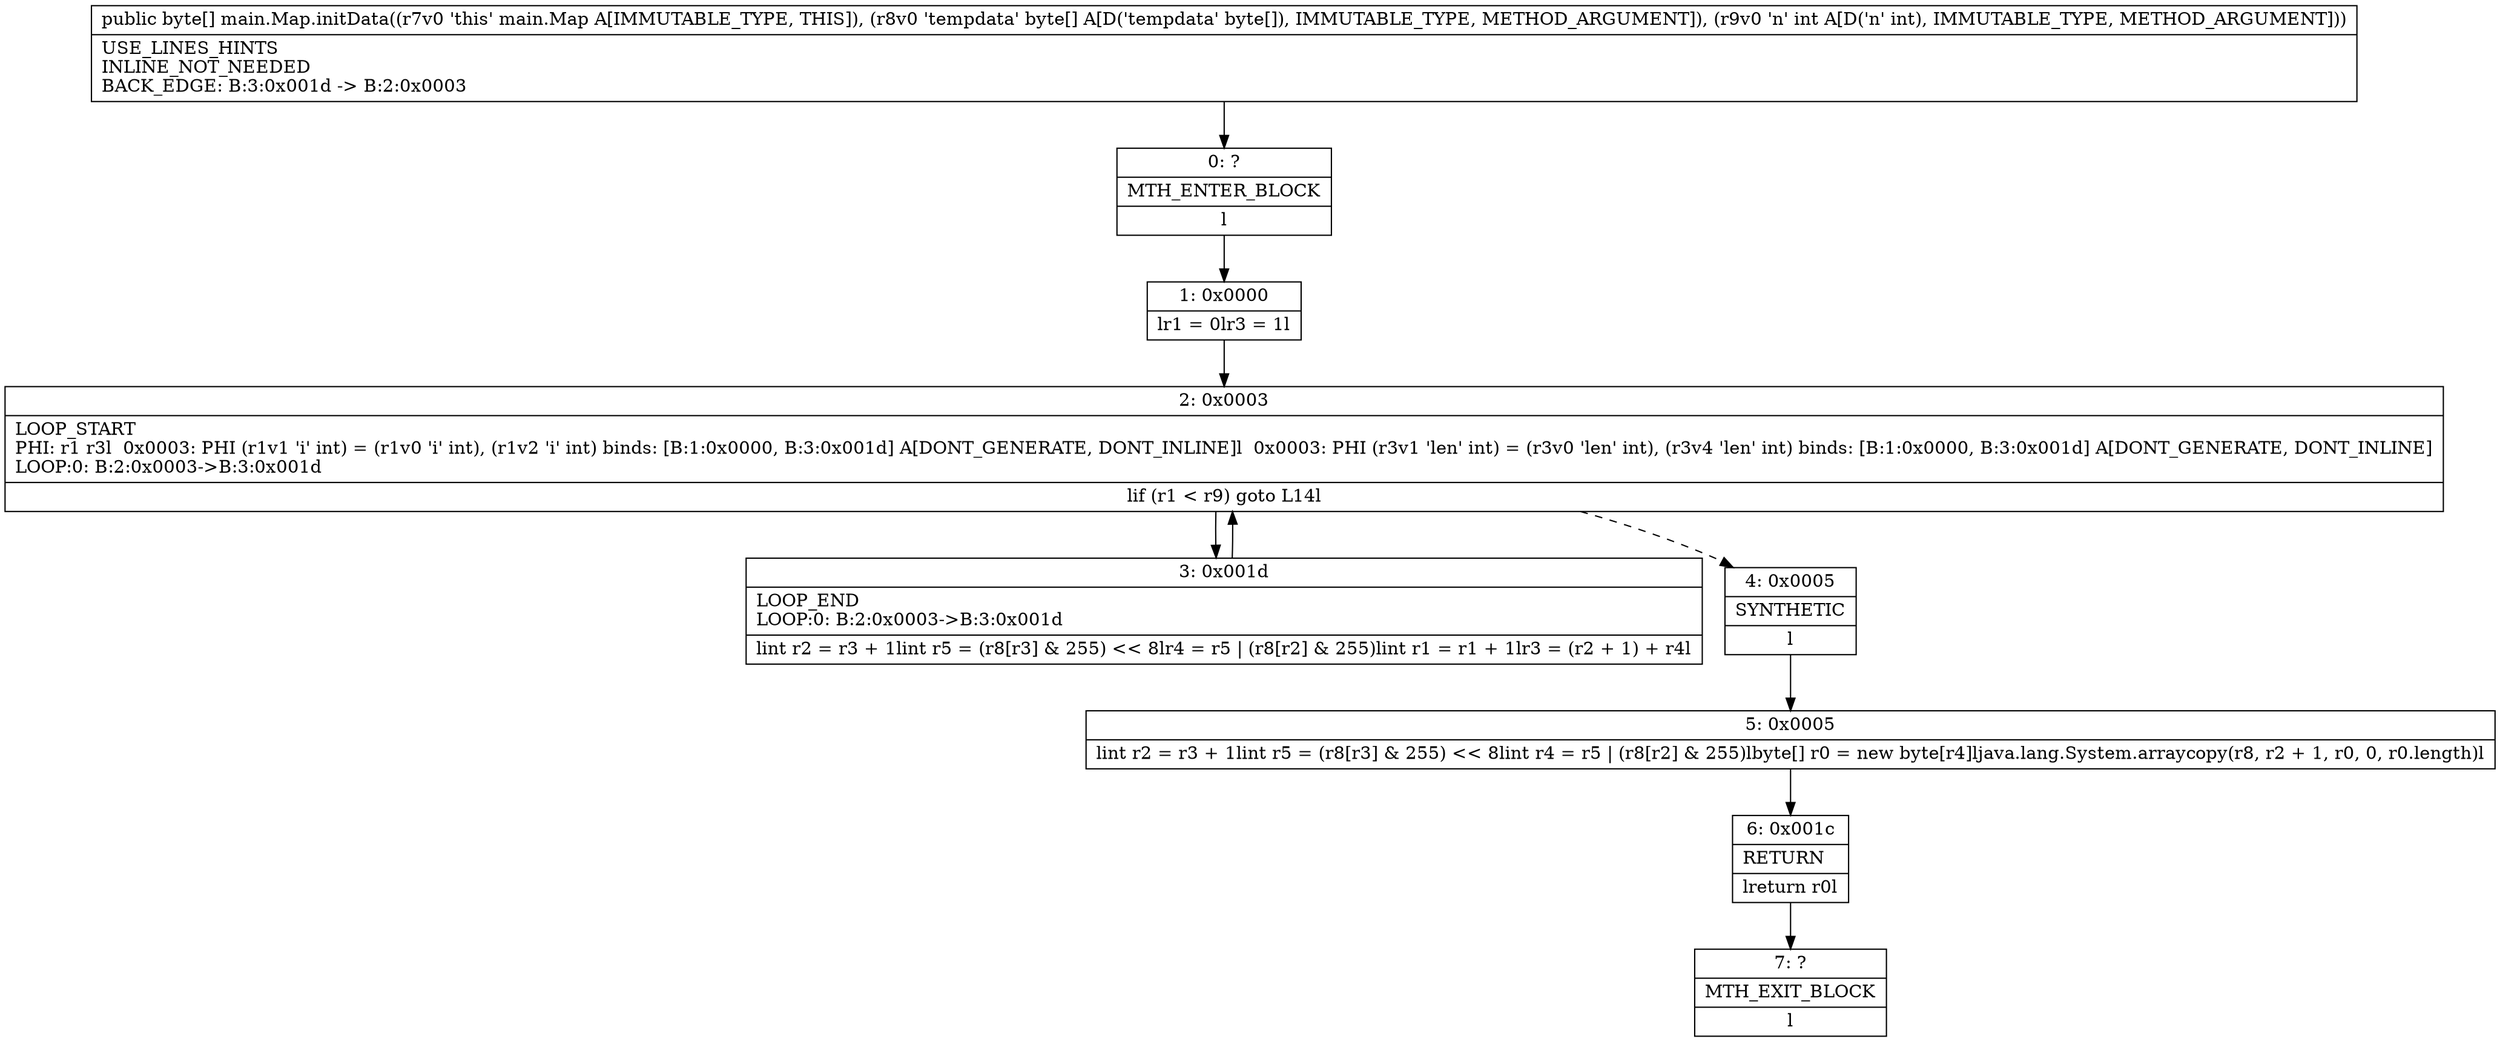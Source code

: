 digraph "CFG formain.Map.initData([BI)[B" {
Node_0 [shape=record,label="{0\:\ ?|MTH_ENTER_BLOCK\l|l}"];
Node_1 [shape=record,label="{1\:\ 0x0000|lr1 = 0lr3 = 1l}"];
Node_2 [shape=record,label="{2\:\ 0x0003|LOOP_START\lPHI: r1 r3l  0x0003: PHI (r1v1 'i' int) = (r1v0 'i' int), (r1v2 'i' int) binds: [B:1:0x0000, B:3:0x001d] A[DONT_GENERATE, DONT_INLINE]l  0x0003: PHI (r3v1 'len' int) = (r3v0 'len' int), (r3v4 'len' int) binds: [B:1:0x0000, B:3:0x001d] A[DONT_GENERATE, DONT_INLINE]\lLOOP:0: B:2:0x0003\-\>B:3:0x001d\l|lif (r1 \< r9) goto L14l}"];
Node_3 [shape=record,label="{3\:\ 0x001d|LOOP_END\lLOOP:0: B:2:0x0003\-\>B:3:0x001d\l|lint r2 = r3 + 1lint r5 = (r8[r3] & 255) \<\< 8lr4 = r5 \| (r8[r2] & 255)lint r1 = r1 + 1lr3 = (r2 + 1) + r4l}"];
Node_4 [shape=record,label="{4\:\ 0x0005|SYNTHETIC\l|l}"];
Node_5 [shape=record,label="{5\:\ 0x0005|lint r2 = r3 + 1lint r5 = (r8[r3] & 255) \<\< 8lint r4 = r5 \| (r8[r2] & 255)lbyte[] r0 = new byte[r4]ljava.lang.System.arraycopy(r8, r2 + 1, r0, 0, r0.length)l}"];
Node_6 [shape=record,label="{6\:\ 0x001c|RETURN\l|lreturn r0l}"];
Node_7 [shape=record,label="{7\:\ ?|MTH_EXIT_BLOCK\l|l}"];
MethodNode[shape=record,label="{public byte[] main.Map.initData((r7v0 'this' main.Map A[IMMUTABLE_TYPE, THIS]), (r8v0 'tempdata' byte[] A[D('tempdata' byte[]), IMMUTABLE_TYPE, METHOD_ARGUMENT]), (r9v0 'n' int A[D('n' int), IMMUTABLE_TYPE, METHOD_ARGUMENT]))  | USE_LINES_HINTS\lINLINE_NOT_NEEDED\lBACK_EDGE: B:3:0x001d \-\> B:2:0x0003\l}"];
MethodNode -> Node_0;
Node_0 -> Node_1;
Node_1 -> Node_2;
Node_2 -> Node_3;
Node_2 -> Node_4[style=dashed];
Node_3 -> Node_2;
Node_4 -> Node_5;
Node_5 -> Node_6;
Node_6 -> Node_7;
}

